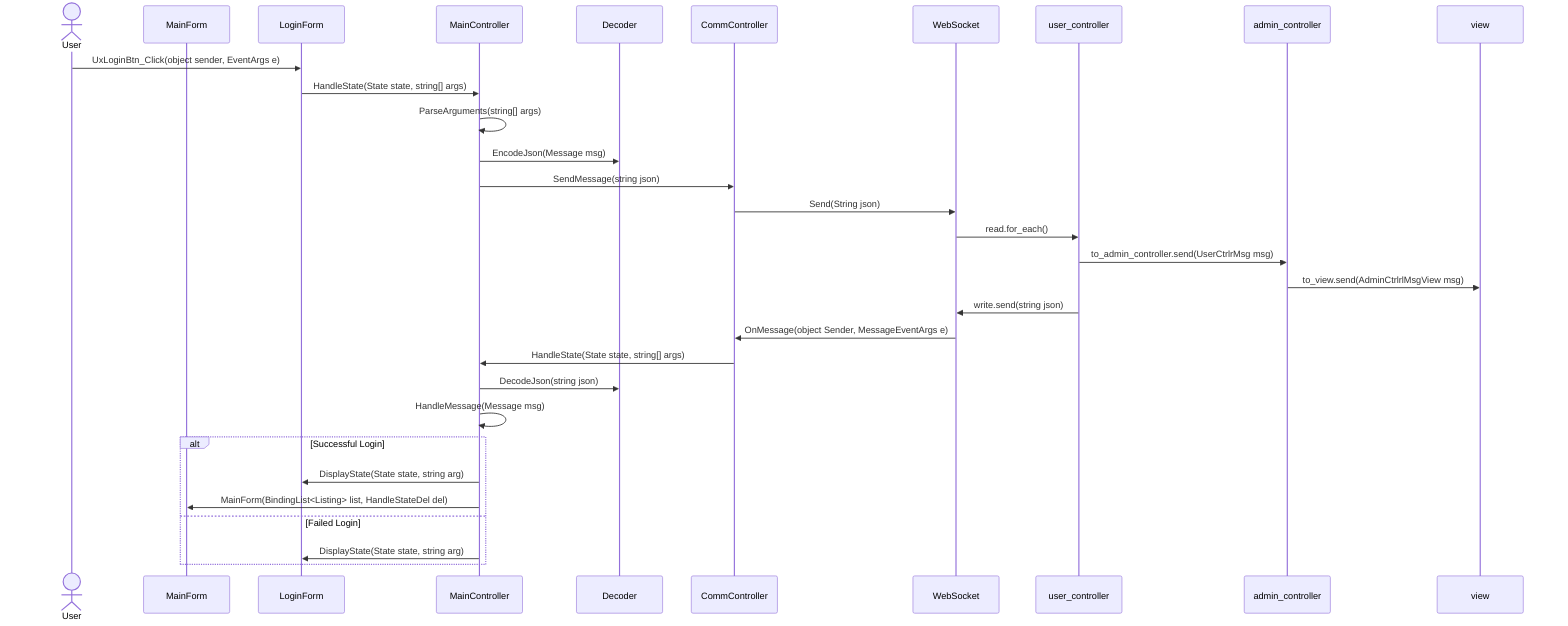 sequenceDiagram

actor User
participant MainForm
participant LoginForm
participant MainController
participant Decoder
participant CommController
participant WebSocket
participant user_controller
participant admin_controller
participant view

User ->> LoginForm: UxLoginBtn_Click(object sender, EventArgs e)
LoginForm ->> MainController: HandleState(State state, string[] args)
MainController ->> MainController: ParseArguments(string[] args)
MainController ->> Decoder: EncodeJson(Message msg)
MainController ->> CommController: SendMessage(string json)
CommController ->> WebSocket: Send(String json)
WebSocket ->> user_controller: read.for_each()
user_controller ->> admin_controller: to_admin_controller.send(UserCtrlrMsg msg)
admin_controller ->> view: to_view.send(AdminCtrlrlMsgView msg)
user_controller ->> WebSocket: write.send(string json)
WebSocket ->> CommController: OnMessage(object Sender, MessageEventArgs e)
CommController ->> MainController: HandleState(State state, string[] args)
MainController ->> Decoder: DecodeJson(string json)
MainController ->> MainController: HandleMessage(Message msg)
alt Successful Login
    MainController ->> LoginForm: DisplayState(State state, string arg)
    MainController ->> MainForm: MainForm(BindingList<Listing> list, HandleStateDel del)
else Failed Login
    MainController ->> LoginForm: DisplayState(State state, string arg)
end